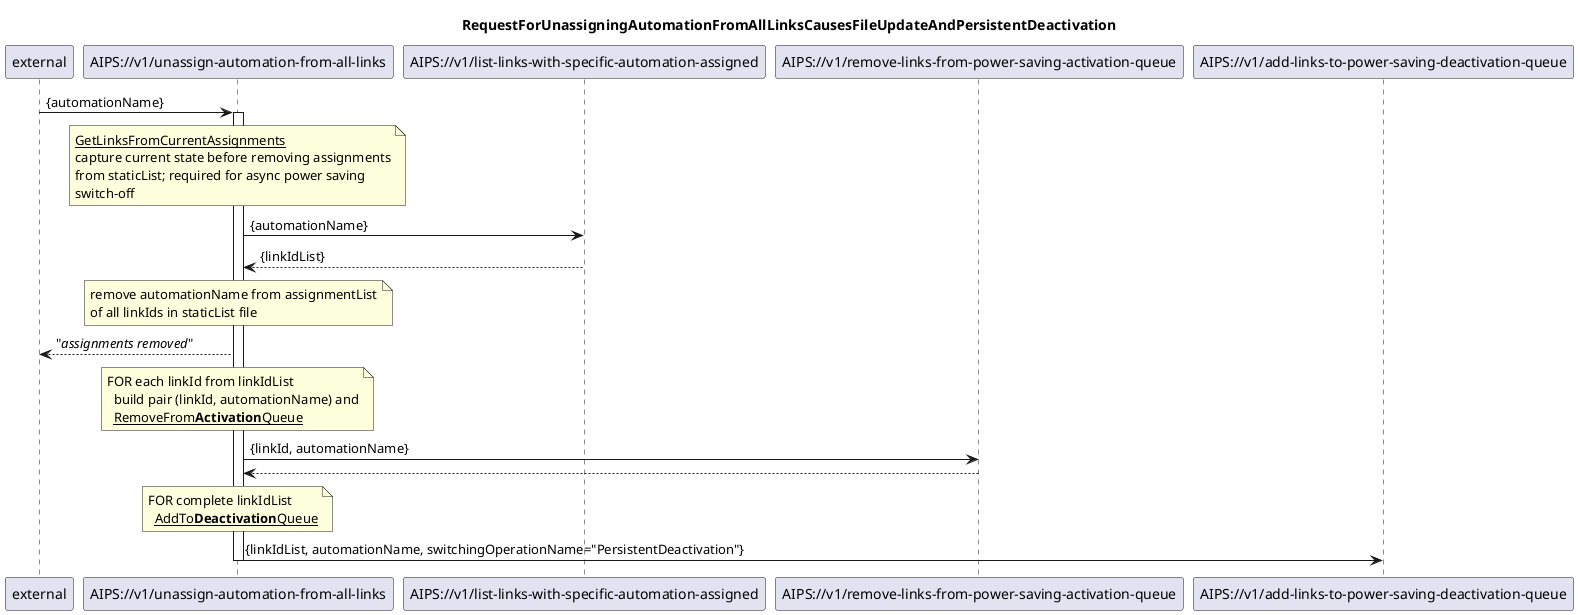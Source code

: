 @startuml 105_unassignAutomationFromAllLinks
skinparam responseMessageBelowArrow true

title
RequestForUnassigningAutomationFromAllLinksCausesFileUpdateAndPersistentDeactivation
end title

participant "external" as requestor
participant "AIPS://v1/unassign-automation-from-all-links" as unassignAutomation
participant "AIPS://v1/list-links-with-specific-automation-assigned" as listLinks
participant "AIPS://v1/remove-links-from-power-saving-activation-queue" as stopSimpleActivation
participant "AIPS://v1/add-links-to-power-saving-deactivation-queue" as startPersistentDeactivation


requestor -> unassignAutomation: {automationName}
activate unassignAutomation

'get current assignments from staticList
note over unassignAutomation
  <u>GetLinksFromCurrentAssignments</u>
  capture current state before removing assignments
  from staticList; required for async power saving
  switch-off
end note
unassignAutomation -> listLinks: {automationName}
listLinks --> unassignAutomation: {linkIdList}

'update staticList by removing automationName assignment for all links
note over unassignAutomation
  remove automationName from assignmentList
  of all linkIds in staticList file
end note
unassignAutomation --> requestor: "<i>assignments removed</i>"

'stop ongoing/planned power saving
note over unassignAutomation
  FOR each linkId from linkIdList
    build pair (linkId, automationName) and
    <u>RemoveFrom<b>Activation</b>Queue</u>
end note
unassignAutomation -> stopSimpleActivation: {linkId, automationName}
stopSimpleActivation --> unassignAutomation

'initiate persistentDeactivation to turn power saving off
note over unassignAutomation
  FOR complete linkIdList
    <u>AddTo<b>Deactivation</b>Queue</u>
end note
unassignAutomation -> startPersistentDeactivation: {linkIdList, automationName, switchingOperationName="PersistentDeactivation"}

deactivate unassignAutomation

@enduml